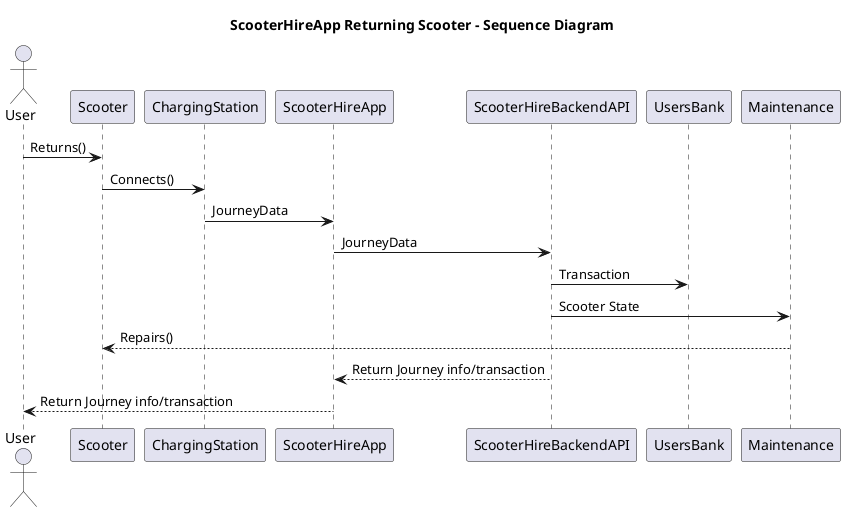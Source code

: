 @startuml
title ScooterHireApp Returning Scooter - Sequence Diagram

actor User
User -> Scooter: Returns()

actor Scooter
Scooter -> ChargingStation: Connects()

actor ChargingStation
ChargingStation -> ScooterHireApp: JourneyData
ScooterHireApp -> ScooterHireBackendAPI:JourneyData

participant ScooterHireApp

participant ScooterHireBackendAPI
ScooterHireBackendAPI -> UsersBank: Transaction
ScooterHireBackendAPI -> Maintenance: Scooter State
Maintenance --> Scooter: Repairs()
ScooterHireBackendAPI --> ScooterHireApp: Return Journey info/transaction
User <-- ScooterHireApp: Return Journey info/transaction
participant UsersBank

actor Maintenance



@enduml

